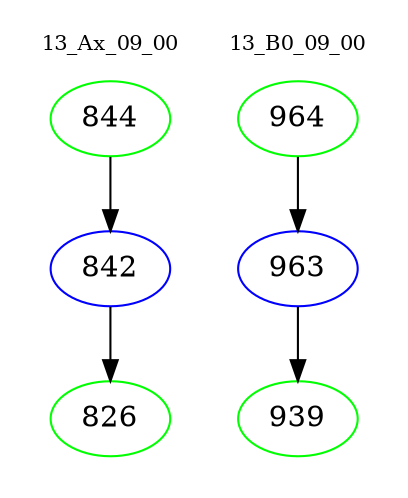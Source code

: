 digraph{
subgraph cluster_0 {
color = white
label = "13_Ax_09_00";
fontsize=10;
T0_844 [label="844", color="green"]
T0_844 -> T0_842 [color="black"]
T0_842 [label="842", color="blue"]
T0_842 -> T0_826 [color="black"]
T0_826 [label="826", color="green"]
}
subgraph cluster_1 {
color = white
label = "13_B0_09_00";
fontsize=10;
T1_964 [label="964", color="green"]
T1_964 -> T1_963 [color="black"]
T1_963 [label="963", color="blue"]
T1_963 -> T1_939 [color="black"]
T1_939 [label="939", color="green"]
}
}
